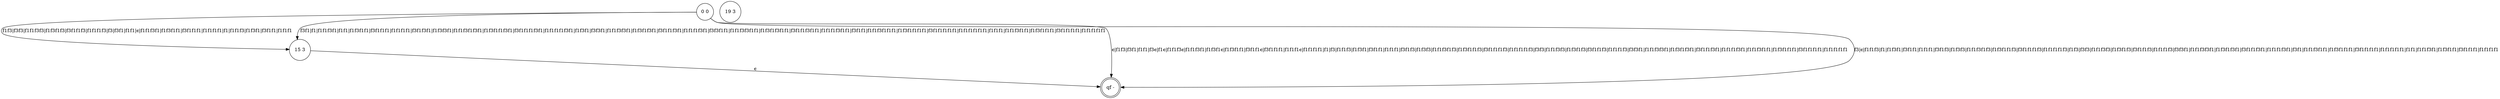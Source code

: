 digraph 95 {
	"15 3" [shape=circle]
	"qf -" [shape=doublecircle]
	"0 0" [shape=circle]
	"19 3" [shape=circle]
	"15 3" -> "qf -" [label="ϵ"]
	"0 0" -> "15 3" [label="f1f3|f3f3|f1f1f3f3|f1f3f1f3|f3f1f1f3|f1f1f1f3|f3|f3f1|f1f1|ϵ|f1f1f3f1|f1f3f1f1|f3f1f1f1|f1f1f1f1|f1|f1f1f3|f1f3f1|f3f1f1|f1f1f1"]
	"0 0" -> "qf -" [label="ϵ|f1f3|f3f1|f1f1|f3ϵ|f1ϵ|f1f1f3ϵ|f1f1f3f1|f1f3f1ϵ|f1f3f1f1|f3f1f1ϵ|f3f1f1f1|f1f1f1ϵ|f1f1f1f1|f1|f3|f1f1f3|f1f3f1|f3f1f1|f1f1f1|f3f1f3|f1f3f3|f1f1f3f1f3|f1f3f1f1f3|f3f1f1f1f3|f1f1f1f1f3|f3f3|f1f1f3f3|f1f3f1f3|f3f1f1f3|f1f1f1f3|f3f3f1|f1f1f3f3f1|f1f3f1f3f1|f3f1f1f3f1|f1f1f1f3f1|f1f1f3f1f1|f1f3f1f1f1|f3f1f1f1f1|f1f1f1f1f1"]
	"0 0" -> "15 3" [label="f3f1|f1|f1f1f3f1|f1f1|f1f3f1f1|f3f1f1f1|f1f1f1f1|f3f1f3f1|f1f3f3f1|f1f1f3f1f3f1|f1f3f1f1f3f1|f3f1f1f1f3f1|f1f1f1f1f3f1|f1f3f1|f3f3f1|f1f1f3f3f1|f1f3f1f3f1|f3f1f1f3f1|f1f1f1f3f1|f3f3f1f1|f1f1f3f3f1f1|f1f3f1f3f1f1|f3f1f1f3f1f1|f1f1f1f3f1f1|f3f1f1|f1f1f3f1f1f1|f1f3f1f1f1f1|f3f1f1f1f1f1|f1f1f1f1f1f1|f1f1f1|f1f1f3f1f1|f1f3f1f1f1|f3f1f1f1f1|f1f1f1f1f1"]
	"0 0" -> "qf -" [label="f3|ϵ|f1f1f3|f1|f1f3f1|f3f1f1|f1f1f1|f3f1f3|f1f3f3|f1f1f3f1f3|f1f3f1f1f3|f3f1f1f1f3|f1f1f1f1f3|f1f3|f3f3|f1f1f3f3|f1f3f1f3|f3f1f1f3|f1f1f1f3|f3f3f1|f1f1f3f3f1|f1f3f1f3f1|f3f1f1f3f1|f1f1f1f3f1|f3f1|f1f1f3f1f1|f1f3f1f1f1|f3f1f1f1f1|f1f1f1f1f1|f1f1|f1f1f3f1|f1f3f1f1|f3f1f1f1|f1f1f1f1"]
}
